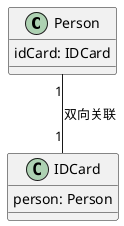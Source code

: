 @startuml
'https://plantuml.com/class-diagram
'关联关系

class Person {
    idCard: IDCard
}
class IDCard {
    person: Person
}

'单向关系
'Person "1" --> "1" IDCard: 单向关联

'双向关系
Person "1" -- "1" IDCard : 双向关联

@enduml